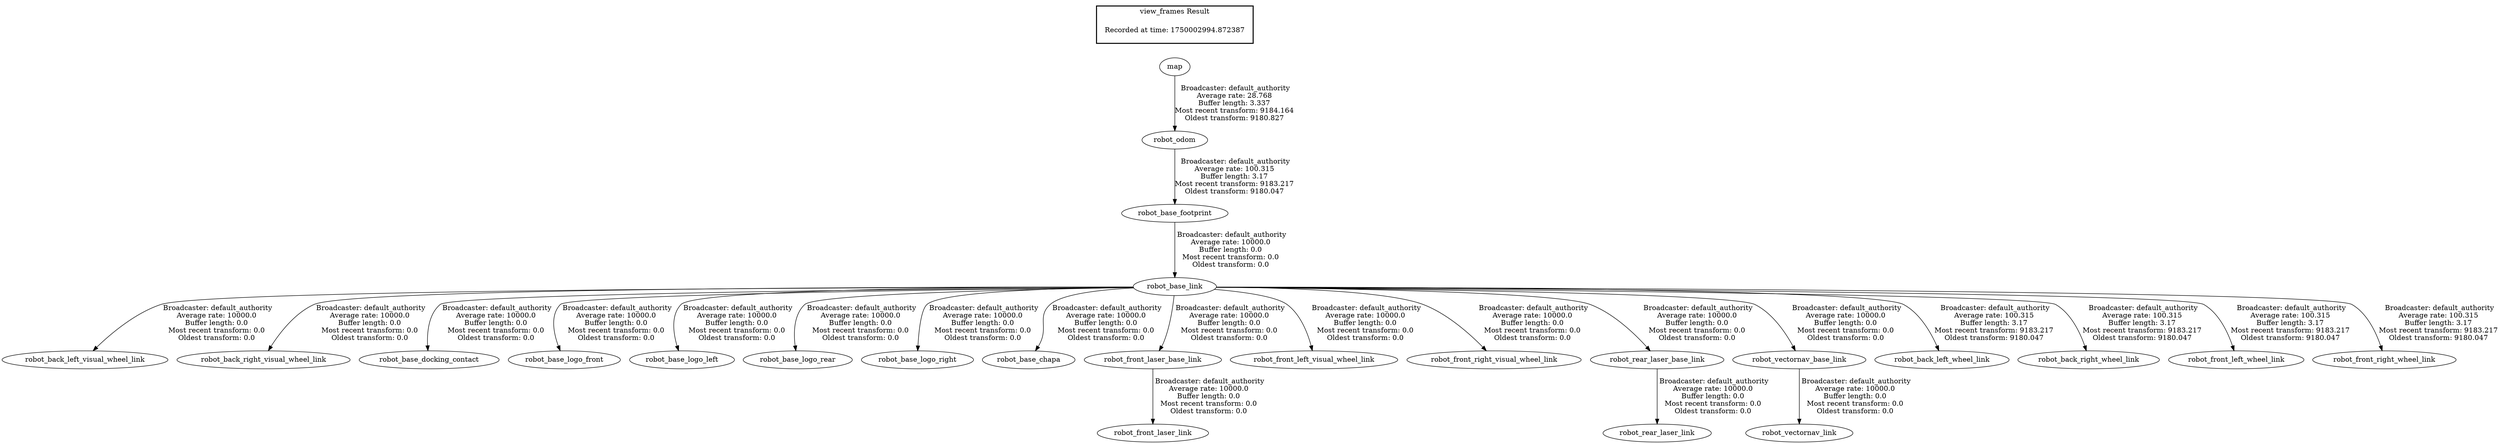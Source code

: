 digraph G {
"robot_odom" -> "robot_base_footprint"[label=" Broadcaster: default_authority\nAverage rate: 100.315\nBuffer length: 3.17\nMost recent transform: 9183.217\nOldest transform: 9180.047\n"];
"map" -> "robot_odom"[label=" Broadcaster: default_authority\nAverage rate: 28.768\nBuffer length: 3.337\nMost recent transform: 9184.164\nOldest transform: 9180.827\n"];
"robot_base_link" -> "robot_back_left_visual_wheel_link"[label=" Broadcaster: default_authority\nAverage rate: 10000.0\nBuffer length: 0.0\nMost recent transform: 0.0\nOldest transform: 0.0\n"];
"robot_base_footprint" -> "robot_base_link"[label=" Broadcaster: default_authority\nAverage rate: 10000.0\nBuffer length: 0.0\nMost recent transform: 0.0\nOldest transform: 0.0\n"];
"robot_base_link" -> "robot_back_right_visual_wheel_link"[label=" Broadcaster: default_authority\nAverage rate: 10000.0\nBuffer length: 0.0\nMost recent transform: 0.0\nOldest transform: 0.0\n"];
"robot_base_link" -> "robot_base_docking_contact"[label=" Broadcaster: default_authority\nAverage rate: 10000.0\nBuffer length: 0.0\nMost recent transform: 0.0\nOldest transform: 0.0\n"];
"robot_base_link" -> "robot_base_logo_front"[label=" Broadcaster: default_authority\nAverage rate: 10000.0\nBuffer length: 0.0\nMost recent transform: 0.0\nOldest transform: 0.0\n"];
"robot_base_link" -> "robot_base_logo_left"[label=" Broadcaster: default_authority\nAverage rate: 10000.0\nBuffer length: 0.0\nMost recent transform: 0.0\nOldest transform: 0.0\n"];
"robot_base_link" -> "robot_base_logo_rear"[label=" Broadcaster: default_authority\nAverage rate: 10000.0\nBuffer length: 0.0\nMost recent transform: 0.0\nOldest transform: 0.0\n"];
"robot_base_link" -> "robot_base_logo_right"[label=" Broadcaster: default_authority\nAverage rate: 10000.0\nBuffer length: 0.0\nMost recent transform: 0.0\nOldest transform: 0.0\n"];
"robot_base_link" -> "robot_base_chapa"[label=" Broadcaster: default_authority\nAverage rate: 10000.0\nBuffer length: 0.0\nMost recent transform: 0.0\nOldest transform: 0.0\n"];
"robot_base_link" -> "robot_front_laser_base_link"[label=" Broadcaster: default_authority\nAverage rate: 10000.0\nBuffer length: 0.0\nMost recent transform: 0.0\nOldest transform: 0.0\n"];
"robot_front_laser_base_link" -> "robot_front_laser_link"[label=" Broadcaster: default_authority\nAverage rate: 10000.0\nBuffer length: 0.0\nMost recent transform: 0.0\nOldest transform: 0.0\n"];
"robot_base_link" -> "robot_front_left_visual_wheel_link"[label=" Broadcaster: default_authority\nAverage rate: 10000.0\nBuffer length: 0.0\nMost recent transform: 0.0\nOldest transform: 0.0\n"];
"robot_base_link" -> "robot_front_right_visual_wheel_link"[label=" Broadcaster: default_authority\nAverage rate: 10000.0\nBuffer length: 0.0\nMost recent transform: 0.0\nOldest transform: 0.0\n"];
"robot_base_link" -> "robot_rear_laser_base_link"[label=" Broadcaster: default_authority\nAverage rate: 10000.0\nBuffer length: 0.0\nMost recent transform: 0.0\nOldest transform: 0.0\n"];
"robot_rear_laser_base_link" -> "robot_rear_laser_link"[label=" Broadcaster: default_authority\nAverage rate: 10000.0\nBuffer length: 0.0\nMost recent transform: 0.0\nOldest transform: 0.0\n"];
"robot_base_link" -> "robot_vectornav_base_link"[label=" Broadcaster: default_authority\nAverage rate: 10000.0\nBuffer length: 0.0\nMost recent transform: 0.0\nOldest transform: 0.0\n"];
"robot_vectornav_base_link" -> "robot_vectornav_link"[label=" Broadcaster: default_authority\nAverage rate: 10000.0\nBuffer length: 0.0\nMost recent transform: 0.0\nOldest transform: 0.0\n"];
"robot_base_link" -> "robot_back_left_wheel_link"[label=" Broadcaster: default_authority\nAverage rate: 100.315\nBuffer length: 3.17\nMost recent transform: 9183.217\nOldest transform: 9180.047\n"];
"robot_base_link" -> "robot_back_right_wheel_link"[label=" Broadcaster: default_authority\nAverage rate: 100.315\nBuffer length: 3.17\nMost recent transform: 9183.217\nOldest transform: 9180.047\n"];
"robot_base_link" -> "robot_front_left_wheel_link"[label=" Broadcaster: default_authority\nAverage rate: 100.315\nBuffer length: 3.17\nMost recent transform: 9183.217\nOldest transform: 9180.047\n"];
"robot_base_link" -> "robot_front_right_wheel_link"[label=" Broadcaster: default_authority\nAverage rate: 100.315\nBuffer length: 3.17\nMost recent transform: 9183.217\nOldest transform: 9180.047\n"];
edge [style=invis];
 subgraph cluster_legend { style=bold; color=black; label ="view_frames Result";
"Recorded at time: 1750002994.872387"[ shape=plaintext ] ;
}->"map";
}